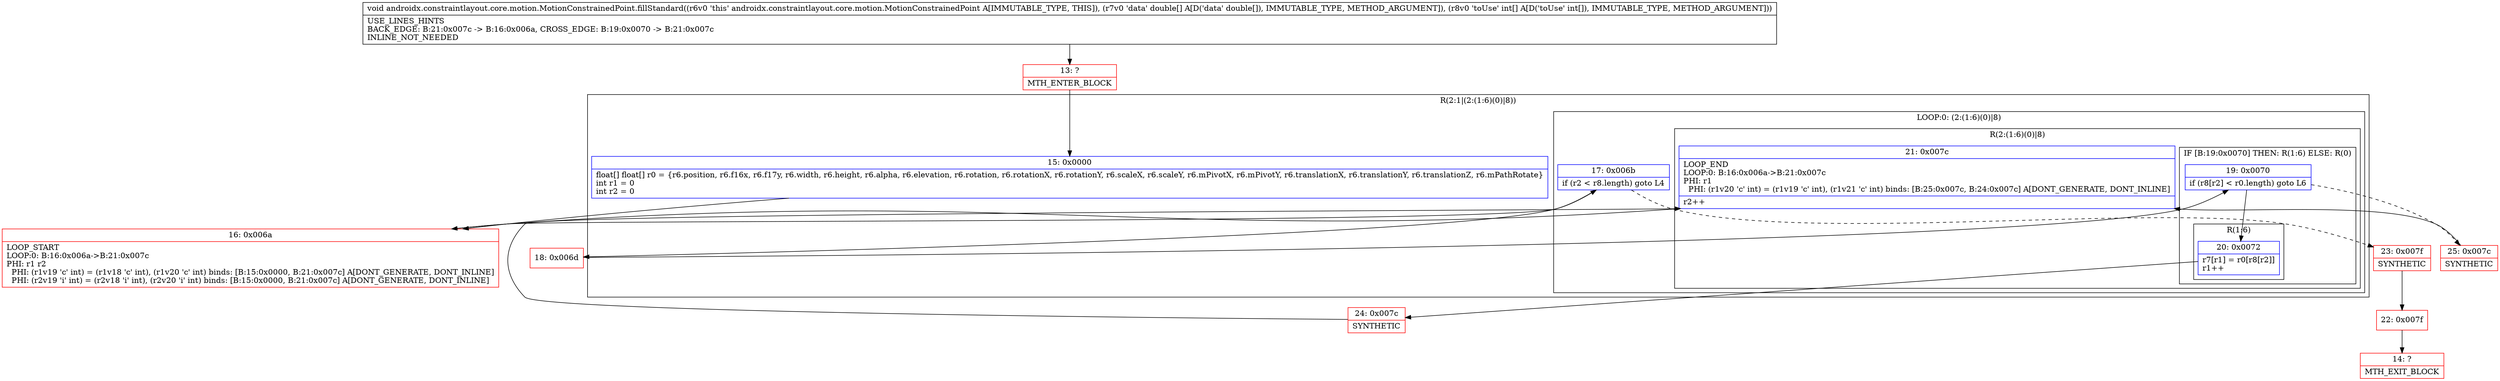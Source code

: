 digraph "CFG forandroidx.constraintlayout.core.motion.MotionConstrainedPoint.fillStandard([D[I)V" {
subgraph cluster_Region_180940146 {
label = "R(2:1|(2:(1:6)(0)|8))";
node [shape=record,color=blue];
Node_15 [shape=record,label="{15\:\ 0x0000|float[] float[] r0 = \{r6.position, r6.f16x, r6.f17y, r6.width, r6.height, r6.alpha, r6.elevation, r6.rotation, r6.rotationX, r6.rotationY, r6.scaleX, r6.scaleY, r6.mPivotX, r6.mPivotY, r6.translationX, r6.translationY, r6.translationZ, r6.mPathRotate\}\lint r1 = 0\lint r2 = 0\l}"];
subgraph cluster_LoopRegion_212993781 {
label = "LOOP:0: (2:(1:6)(0)|8)";
node [shape=record,color=blue];
Node_17 [shape=record,label="{17\:\ 0x006b|if (r2 \< r8.length) goto L4\l}"];
subgraph cluster_Region_1096604012 {
label = "R(2:(1:6)(0)|8)";
node [shape=record,color=blue];
subgraph cluster_IfRegion_276996466 {
label = "IF [B:19:0x0070] THEN: R(1:6) ELSE: R(0)";
node [shape=record,color=blue];
Node_19 [shape=record,label="{19\:\ 0x0070|if (r8[r2] \< r0.length) goto L6\l}"];
subgraph cluster_Region_1558860805 {
label = "R(1:6)";
node [shape=record,color=blue];
Node_20 [shape=record,label="{20\:\ 0x0072|r7[r1] = r0[r8[r2]]\lr1++\l}"];
}
subgraph cluster_Region_1876576113 {
label = "R(0)";
node [shape=record,color=blue];
}
}
Node_21 [shape=record,label="{21\:\ 0x007c|LOOP_END\lLOOP:0: B:16:0x006a\-\>B:21:0x007c\lPHI: r1 \l  PHI: (r1v20 'c' int) = (r1v19 'c' int), (r1v21 'c' int) binds: [B:25:0x007c, B:24:0x007c] A[DONT_GENERATE, DONT_INLINE]\l|r2++\l}"];
}
}
}
Node_13 [shape=record,color=red,label="{13\:\ ?|MTH_ENTER_BLOCK\l}"];
Node_16 [shape=record,color=red,label="{16\:\ 0x006a|LOOP_START\lLOOP:0: B:16:0x006a\-\>B:21:0x007c\lPHI: r1 r2 \l  PHI: (r1v19 'c' int) = (r1v18 'c' int), (r1v20 'c' int) binds: [B:15:0x0000, B:21:0x007c] A[DONT_GENERATE, DONT_INLINE]\l  PHI: (r2v19 'i' int) = (r2v18 'i' int), (r2v20 'i' int) binds: [B:15:0x0000, B:21:0x007c] A[DONT_GENERATE, DONT_INLINE]\l}"];
Node_18 [shape=record,color=red,label="{18\:\ 0x006d}"];
Node_24 [shape=record,color=red,label="{24\:\ 0x007c|SYNTHETIC\l}"];
Node_25 [shape=record,color=red,label="{25\:\ 0x007c|SYNTHETIC\l}"];
Node_23 [shape=record,color=red,label="{23\:\ 0x007f|SYNTHETIC\l}"];
Node_22 [shape=record,color=red,label="{22\:\ 0x007f}"];
Node_14 [shape=record,color=red,label="{14\:\ ?|MTH_EXIT_BLOCK\l}"];
MethodNode[shape=record,label="{void androidx.constraintlayout.core.motion.MotionConstrainedPoint.fillStandard((r6v0 'this' androidx.constraintlayout.core.motion.MotionConstrainedPoint A[IMMUTABLE_TYPE, THIS]), (r7v0 'data' double[] A[D('data' double[]), IMMUTABLE_TYPE, METHOD_ARGUMENT]), (r8v0 'toUse' int[] A[D('toUse' int[]), IMMUTABLE_TYPE, METHOD_ARGUMENT]))  | USE_LINES_HINTS\lBACK_EDGE: B:21:0x007c \-\> B:16:0x006a, CROSS_EDGE: B:19:0x0070 \-\> B:21:0x007c\lINLINE_NOT_NEEDED\l}"];
MethodNode -> Node_13;Node_15 -> Node_16;
Node_17 -> Node_18;
Node_17 -> Node_23[style=dashed];
Node_19 -> Node_20;
Node_19 -> Node_25[style=dashed];
Node_20 -> Node_24;
Node_21 -> Node_16;
Node_13 -> Node_15;
Node_16 -> Node_17;
Node_18 -> Node_19;
Node_24 -> Node_21;
Node_25 -> Node_21;
Node_23 -> Node_22;
Node_22 -> Node_14;
}

